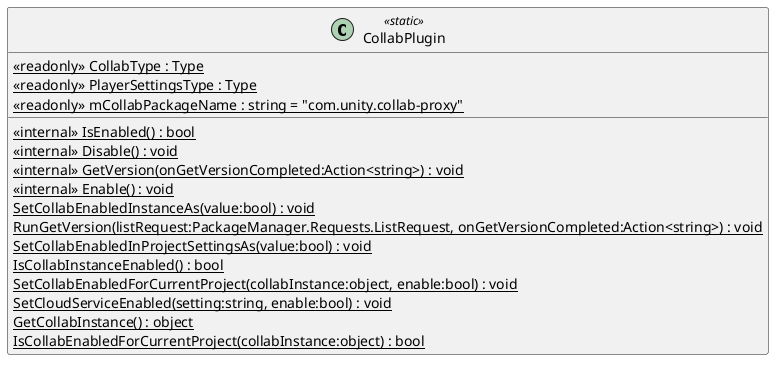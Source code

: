 @startuml
class CollabPlugin <<static>> {
    <<internal>> {static} IsEnabled() : bool
    <<internal>> {static} Disable() : void
    <<internal>> {static} GetVersion(onGetVersionCompleted:Action<string>) : void
    <<internal>> {static} Enable() : void
    {static} SetCollabEnabledInstanceAs(value:bool) : void
    {static} RunGetVersion(listRequest:PackageManager.Requests.ListRequest, onGetVersionCompleted:Action<string>) : void
    {static} SetCollabEnabledInProjectSettingsAs(value:bool) : void
    {static} IsCollabInstanceEnabled() : bool
    {static} SetCollabEnabledForCurrentProject(collabInstance:object, enable:bool) : void
    {static} SetCloudServiceEnabled(setting:string, enable:bool) : void
    {static} GetCollabInstance() : object
    {static} IsCollabEnabledForCurrentProject(collabInstance:object) : bool
    {static} <<readonly>> CollabType : Type
    {static} <<readonly>> PlayerSettingsType : Type
    {static} <<readonly>> mCollabPackageName : string = "com.unity.collab-proxy"
}
@enduml

